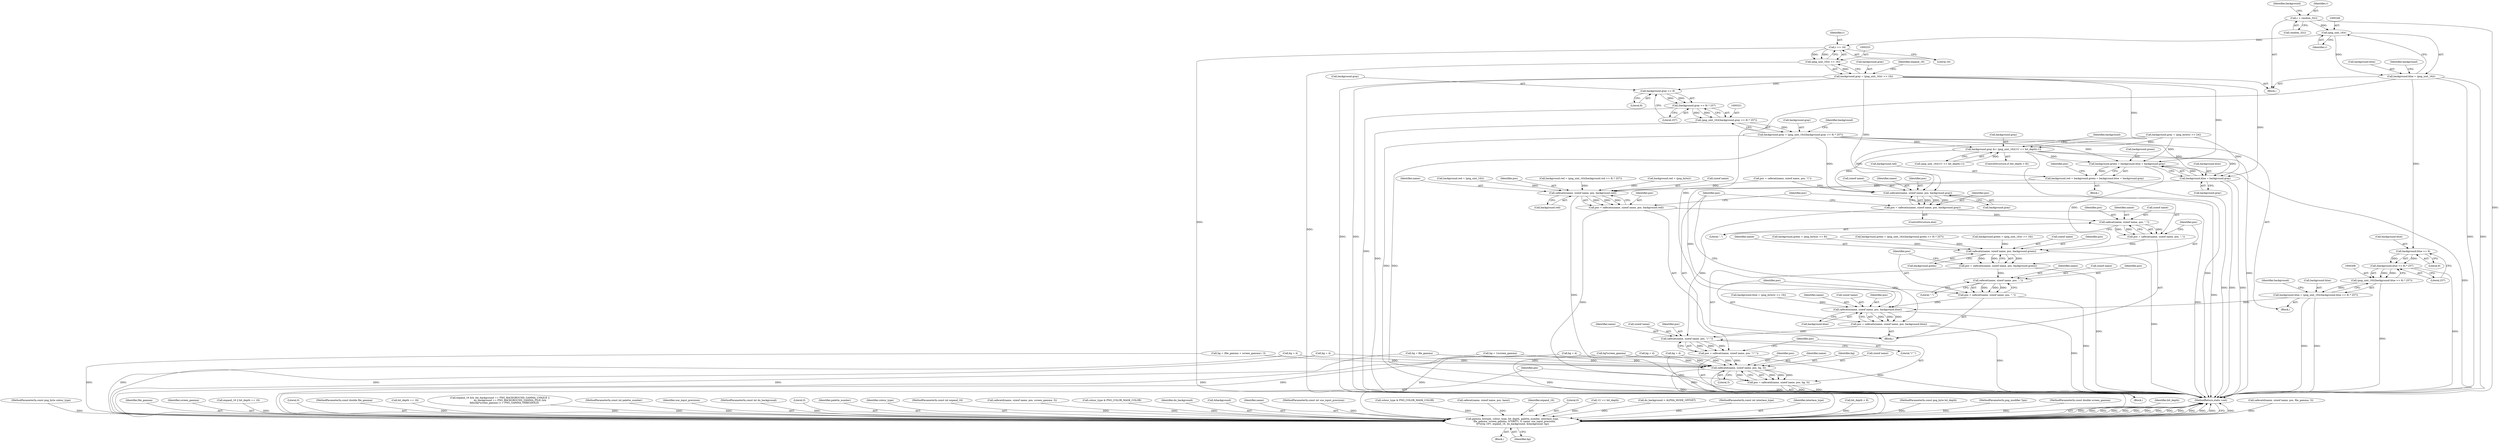 digraph "0_Android_9d4853418ab2f754c2b63e091c29c5529b8b86ca_44@API" {
"1000238" [label="(Call,r = random_32())"];
"1000245" [label="(Call,(png_uint_16)r)"];
"1000241" [label="(Call,background.blue = (png_uint_16)r)"];
"1000310" [label="(Call,background.blue >> 8)"];
"1000309" [label="(Call,(background.blue >> 8) * 257)"];
"1000307" [label="(Call,(png_uint_16)((background.blue >> 8) * 257))"];
"1000303" [label="(Call,background.blue = (png_uint_16)((background.blue >> 8) * 257))"];
"1000508" [label="(Call,safecatn(name, sizeof name, pos, background.blue))"];
"1000506" [label="(Call,pos = safecatn(name, sizeof name, pos, background.blue))"];
"1000529" [label="(Call,safecat(name, sizeof name, pos, \")^\"))"];
"1000527" [label="(Call,pos = safecat(name, sizeof name, pos, \")^\"))"];
"1000537" [label="(Call,safecatd(name, sizeof name, pos, bg, 3))"];
"1000535" [label="(Call,pos = safecatd(name, sizeof name, pos, bg, 3))"];
"1000544" [label="(Call,gamma_test(pm, colour_type, bit_depth, palette_number, interlace_type,\n      file_gamma, screen_gamma, 0/*sBIT*/, 0, name, use_input_precision,\n 0/*strip 16*/, expand_16, do_background, &background, bg))"];
"1000254" [label="(Call,r >> 16)"];
"1000252" [label="(Call,(png_uint_16)(r >> 16))"];
"1000248" [label="(Call,background.gray = (png_uint_16)(r >> 16))"];
"1000323" [label="(Call,background.gray >> 8)"];
"1000322" [label="(Call,(background.gray >> 8) * 257)"];
"1000320" [label="(Call,(png_uint_16)((background.gray >> 8) * 257))"];
"1000316" [label="(Call,background.gray = (png_uint_16)((background.gray >> 8) * 257))"];
"1000384" [label="(Call,background.gray &= (png_uint_16)((1U << bit_depth)-1))"];
"1000399" [label="(Call,background.green = background.blue = background.gray)"];
"1000395" [label="(Call,background.red = background.green = background.blue = background.gray)"];
"1000472" [label="(Call,safecatn(name, sizeof name, pos, background.red))"];
"1000470" [label="(Call,pos = safecatn(name, sizeof name, pos, background.red))"];
"1000482" [label="(Call,safecat(name, sizeof name, pos, \",\"))"];
"1000480" [label="(Call,pos = safecat(name, sizeof name, pos, \",\"))"];
"1000490" [label="(Call,safecatn(name, sizeof name, pos, background.green))"];
"1000488" [label="(Call,pos = safecatn(name, sizeof name, pos, background.green))"];
"1000500" [label="(Call,safecat(name, sizeof name, pos, \",\"))"];
"1000498" [label="(Call,pos = safecat(name, sizeof name, pos, \",\"))"];
"1000403" [label="(Call,background.blue = background.gray)"];
"1000519" [label="(Call,safecatn(name, sizeof name, pos, background.gray))"];
"1000517" [label="(Call,pos = safecatn(name, sizeof name, pos, background.gray))"];
"1000120" [label="(MethodParameterIn,const png_byte colour_type)"];
"1000351" [label="(Call,background.blue = (png_byte)(r >> 16))"];
"1000490" [label="(Call,safecatn(name, sizeof name, pos, background.green))"];
"1000307" [label="(Call,(png_uint_16)((background.blue >> 8) * 257))"];
"1000171" [label="(Call,bg = (file_gamma + screen_gamma) / 3)"];
"1000491" [label="(Identifier,name)"];
"1000129" [label="(Block,)"];
"1000324" [label="(Call,background.gray)"];
"1000277" [label="(Call,background.red = (png_uint_16)((background.red >> 8) * 257))"];
"1000327" [label="(Literal,8)"];
"1000550" [label="(Identifier,file_gamma)"];
"1000400" [label="(Call,background.green)"];
"1000518" [label="(Identifier,pos)"];
"1000254" [label="(Call,r >> 16)"];
"1000243" [label="(Identifier,background)"];
"1000537" [label="(Call,safecatd(name, sizeof name, pos, bg, 3))"];
"1000541" [label="(Identifier,pos)"];
"1000551" [label="(Identifier,screen_gamma)"];
"1000212" [label="(Call,expand_16 || bit_depth == 16)"];
"1000242" [label="(Call,background.blue)"];
"1000528" [label="(Identifier,pos)"];
"1000507" [label="(Identifier,pos)"];
"1000531" [label="(Call,sizeof name)"];
"1000255" [label="(Identifier,r)"];
"1000335" [label="(Call,background.red = (png_byte)r)"];
"1000561" [label="(Identifier,bg)"];
"1000499" [label="(Identifier,pos)"];
"1000523" [label="(Identifier,pos)"];
"1000477" [label="(Call,background.red)"];
"1000183" [label="(Call,bg = 4)"];
"1000328" [label="(Literal,257)"];
"1000486" [label="(Identifier,pos)"];
"1000517" [label="(Call,pos = safecatn(name, sizeof name, pos, background.gray))"];
"1000545" [label="(Identifier,pm)"];
"1000538" [label="(Identifier,name)"];
"1000314" [label="(Literal,8)"];
"1000527" [label="(Call,pos = safecat(name, sizeof name, pos, \")^\"))"];
"1000471" [label="(Identifier,pos)"];
"1000556" [label="(Literal,0)"];
"1000320" [label="(Call,(png_uint_16)((background.gray >> 8) * 257))"];
"1000217" [label="(Block,)"];
"1000508" [label="(Call,safecatn(name, sizeof name, pos, background.blue))"];
"1000248" [label="(Call,background.gray = (png_uint_16)(r >> 16))"];
"1000124" [label="(MethodParameterIn,const double file_gamma)"];
"1000318" [label="(Identifier,background)"];
"1000214" [label="(Call,bit_depth == 16)"];
"1000258" [label="(Call,expand_16 && (do_background == PNG_BACKGROUND_GAMMA_UNIQUE ||\n                           do_background == PNG_BACKGROUND_GAMMA_FILE) &&\n            fabs(bg*screen_gamma-1) > PNG_GAMMA_THRESHOLD)"];
"1000536" [label="(Identifier,pos)"];
"1000516" [label="(ControlStructure,else)"];
"1000323" [label="(Call,background.gray >> 8)"];
"1000122" [label="(MethodParameterIn,const int palette_number)"];
"1000555" [label="(Identifier,use_input_precision)"];
"1000127" [label="(MethodParameterIn,const int do_background)"];
"1000241" [label="(Call,background.blue = (png_uint_16)r)"];
"1000474" [label="(Call,sizeof name)"];
"1000543" [label="(Literal,3)"];
"1000513" [label="(Call,background.blue)"];
"1000552" [label="(Literal,0)"];
"1000380" [label="(ControlStructure,if (bit_depth < 8))"];
"1000342" [label="(Call,background.green = (png_byte)(r >> 8))"];
"1000311" [label="(Call,background.blue)"];
"1000304" [label="(Call,background.blue)"];
"1000548" [label="(Identifier,palette_number)"];
"1000529" [label="(Call,safecat(name, sizeof name, pos, \")^\"))"];
"1000544" [label="(Call,gamma_test(pm, colour_type, bit_depth, palette_number, interlace_type,\n      file_gamma, screen_gamma, 0/*sBIT*/, 0, name, use_input_precision,\n 0/*strip 16*/, expand_16, do_background, &background, bg))"];
"1000535" [label="(Call,pos = safecatd(name, sizeof name, pos, bg, 3))"];
"1000371" [label="(Identifier,background)"];
"1000360" [label="(Call,background.gray = (png_byte)(r >> 24))"];
"1000521" [label="(Call,sizeof name)"];
"1000520" [label="(Identifier,name)"];
"1000546" [label="(Identifier,colour_type)"];
"1000498" [label="(Call,pos = safecat(name, sizeof name, pos, \",\"))"];
"1000384" [label="(Call,background.gray &= (png_uint_16)((1U << bit_depth)-1))"];
"1000128" [label="(MethodParameterIn,const int expand_16)"];
"1000437" [label="(Call,safecatd(name, sizeof name, pos, screen_gamma, 3))"];
"1000473" [label="(Identifier,name)"];
"1000222" [label="(Call,background.red = (png_uint_16)r)"];
"1000376" [label="(Call,colour_type & PNG_COLOR_MASK_COLOR)"];
"1000470" [label="(Call,pos = safecatn(name, sizeof name, pos, background.red))"];
"1000259" [label="(Identifier,expand_16)"];
"1000322" [label="(Call,(background.gray >> 8) * 257)"];
"1000315" [label="(Literal,257)"];
"1000385" [label="(Call,background.gray)"];
"1000240" [label="(Call,random_32())"];
"1000505" [label="(Literal,\",\")"];
"1000558" [label="(Identifier,do_background)"];
"1000290" [label="(Call,background.green = (png_uint_16)((background.green >> 8) * 257))"];
"1000502" [label="(Call,sizeof name)"];
"1000559" [label="(Call,&background)"];
"1000309" [label="(Call,(background.blue >> 8) * 257)"];
"1000399" [label="(Call,background.green = background.blue = background.gray)"];
"1000489" [label="(Identifier,pos)"];
"1000488" [label="(Call,pos = safecatn(name, sizeof name, pos, background.green))"];
"1000554" [label="(Identifier,name)"];
"1000472" [label="(Call,safecatn(name, sizeof name, pos, background.red))"];
"1000316" [label="(Call,background.gray = (png_uint_16)((background.gray >> 8) * 257))"];
"1000252" [label="(Call,(png_uint_16)(r >> 16))"];
"1000476" [label="(Identifier,pos)"];
"1000126" [label="(MethodParameterIn,const int use_input_precision)"];
"1000153" [label="(Call,bg = 1/screen_gamma)"];
"1000482" [label="(Call,safecat(name, sizeof name, pos, \",\"))"];
"1000504" [label="(Identifier,pos)"];
"1000303" [label="(Call,background.blue = (png_uint_16)((background.blue >> 8) * 257))"];
"1000466" [label="(Call,colour_type & PNG_COLOR_MASK_COLOR)"];
"1000446" [label="(Call,safecat(name, sizeof name, pos, base))"];
"1000509" [label="(Identifier,name)"];
"1000229" [label="(Call,background.green = (png_uint_16)(r >> 16))"];
"1000542" [label="(Identifier,bg)"];
"1000481" [label="(Identifier,pos)"];
"1000492" [label="(Call,sizeof name)"];
"1000510" [label="(Call,sizeof name)"];
"1000512" [label="(Identifier,pos)"];
"1000480" [label="(Call,pos = safecat(name, sizeof name, pos, \",\"))"];
"1000557" [label="(Identifier,expand_16)"];
"1000553" [label="(Literal,0)"];
"1000245" [label="(Call,(png_uint_16)r)"];
"1000533" [label="(Identifier,pos)"];
"1000391" [label="(Call,1U << bit_depth)"];
"1000453" [label="(Call,do_background < ALPHA_MODE_OFFSET)"];
"1000249" [label="(Call,background.gray)"];
"1000457" [label="(Call,pos = safecat(name, sizeof name, pos, \"(\"))"];
"1000397" [label="(Identifier,background)"];
"1000562" [label="(MethodReturn,static void)"];
"1000469" [label="(Block,)"];
"1000123" [label="(MethodParameterIn,const int interlace_type)"];
"1000549" [label="(Identifier,interlace_type)"];
"1000524" [label="(Call,background.gray)"];
"1000256" [label="(Literal,16)"];
"1000271" [label="(Call,bg*screen_gamma)"];
"1000381" [label="(Call,bit_depth < 8)"];
"1000145" [label="(Call,bg = 4)"];
"1000530" [label="(Identifier,name)"];
"1000207" [label="(Call,bg = 4)"];
"1000456" [label="(Block,)"];
"1000539" [label="(Call,sizeof name)"];
"1000403" [label="(Call,background.blue = background.gray)"];
"1000238" [label="(Call,r = random_32())"];
"1000404" [label="(Call,background.blue)"];
"1000250" [label="(Identifier,background)"];
"1000121" [label="(MethodParameterIn,const png_byte bit_depth)"];
"1000494" [label="(Identifier,pos)"];
"1000483" [label="(Identifier,name)"];
"1000500" [label="(Call,safecat(name, sizeof name, pos, \",\"))"];
"1000519" [label="(Call,safecatn(name, sizeof name, pos, background.gray))"];
"1000317" [label="(Call,background.gray)"];
"1000276" [label="(Block,)"];
"1000506" [label="(Call,pos = safecatn(name, sizeof name, pos, background.blue))"];
"1000119" [label="(MethodParameterIn,png_modifier *pm)"];
"1000396" [label="(Call,background.red)"];
"1000125" [label="(MethodParameterIn,const double screen_gamma)"];
"1000388" [label="(Call,(png_uint_16)((1U << bit_depth)-1))"];
"1000395" [label="(Call,background.red = background.green = background.blue = background.gray)"];
"1000163" [label="(Call,bg = file_gamma)"];
"1000310" [label="(Call,background.blue >> 8)"];
"1000407" [label="(Call,background.gray)"];
"1000191" [label="(Call,bg = 4)"];
"1000534" [label="(Literal,\")^\")"];
"1000379" [label="(Block,)"];
"1000484" [label="(Call,sizeof name)"];
"1000247" [label="(Identifier,r)"];
"1000547" [label="(Identifier,bit_depth)"];
"1000199" [label="(Call,bg = 4)"];
"1000501" [label="(Identifier,name)"];
"1000420" [label="(Call,safecatd(name, sizeof name, pos, file_gamma, 3))"];
"1000239" [label="(Identifier,r)"];
"1000487" [label="(Literal,\",\")"];
"1000495" [label="(Call,background.green)"];
"1000411" [label="(Identifier,pos)"];
"1000238" -> "1000217"  [label="AST: "];
"1000238" -> "1000240"  [label="CFG: "];
"1000239" -> "1000238"  [label="AST: "];
"1000240" -> "1000238"  [label="AST: "];
"1000243" -> "1000238"  [label="CFG: "];
"1000238" -> "1000562"  [label="DDG: "];
"1000238" -> "1000245"  [label="DDG: "];
"1000245" -> "1000241"  [label="AST: "];
"1000245" -> "1000247"  [label="CFG: "];
"1000246" -> "1000245"  [label="AST: "];
"1000247" -> "1000245"  [label="AST: "];
"1000241" -> "1000245"  [label="CFG: "];
"1000245" -> "1000241"  [label="DDG: "];
"1000245" -> "1000254"  [label="DDG: "];
"1000241" -> "1000217"  [label="AST: "];
"1000242" -> "1000241"  [label="AST: "];
"1000250" -> "1000241"  [label="CFG: "];
"1000241" -> "1000562"  [label="DDG: "];
"1000241" -> "1000562"  [label="DDG: "];
"1000241" -> "1000310"  [label="DDG: "];
"1000241" -> "1000508"  [label="DDG: "];
"1000310" -> "1000309"  [label="AST: "];
"1000310" -> "1000314"  [label="CFG: "];
"1000311" -> "1000310"  [label="AST: "];
"1000314" -> "1000310"  [label="AST: "];
"1000315" -> "1000310"  [label="CFG: "];
"1000310" -> "1000309"  [label="DDG: "];
"1000310" -> "1000309"  [label="DDG: "];
"1000309" -> "1000307"  [label="AST: "];
"1000309" -> "1000315"  [label="CFG: "];
"1000315" -> "1000309"  [label="AST: "];
"1000307" -> "1000309"  [label="CFG: "];
"1000309" -> "1000562"  [label="DDG: "];
"1000309" -> "1000307"  [label="DDG: "];
"1000309" -> "1000307"  [label="DDG: "];
"1000307" -> "1000303"  [label="AST: "];
"1000308" -> "1000307"  [label="AST: "];
"1000303" -> "1000307"  [label="CFG: "];
"1000307" -> "1000562"  [label="DDG: "];
"1000307" -> "1000303"  [label="DDG: "];
"1000303" -> "1000276"  [label="AST: "];
"1000304" -> "1000303"  [label="AST: "];
"1000318" -> "1000303"  [label="CFG: "];
"1000303" -> "1000562"  [label="DDG: "];
"1000303" -> "1000562"  [label="DDG: "];
"1000303" -> "1000508"  [label="DDG: "];
"1000508" -> "1000506"  [label="AST: "];
"1000508" -> "1000513"  [label="CFG: "];
"1000509" -> "1000508"  [label="AST: "];
"1000510" -> "1000508"  [label="AST: "];
"1000512" -> "1000508"  [label="AST: "];
"1000513" -> "1000508"  [label="AST: "];
"1000506" -> "1000508"  [label="CFG: "];
"1000508" -> "1000562"  [label="DDG: "];
"1000508" -> "1000506"  [label="DDG: "];
"1000508" -> "1000506"  [label="DDG: "];
"1000508" -> "1000506"  [label="DDG: "];
"1000498" -> "1000508"  [label="DDG: "];
"1000403" -> "1000508"  [label="DDG: "];
"1000351" -> "1000508"  [label="DDG: "];
"1000506" -> "1000469"  [label="AST: "];
"1000507" -> "1000506"  [label="AST: "];
"1000528" -> "1000506"  [label="CFG: "];
"1000506" -> "1000562"  [label="DDG: "];
"1000506" -> "1000529"  [label="DDG: "];
"1000529" -> "1000527"  [label="AST: "];
"1000529" -> "1000534"  [label="CFG: "];
"1000530" -> "1000529"  [label="AST: "];
"1000531" -> "1000529"  [label="AST: "];
"1000533" -> "1000529"  [label="AST: "];
"1000534" -> "1000529"  [label="AST: "];
"1000527" -> "1000529"  [label="CFG: "];
"1000529" -> "1000527"  [label="DDG: "];
"1000529" -> "1000527"  [label="DDG: "];
"1000529" -> "1000527"  [label="DDG: "];
"1000517" -> "1000529"  [label="DDG: "];
"1000527" -> "1000456"  [label="AST: "];
"1000528" -> "1000527"  [label="AST: "];
"1000536" -> "1000527"  [label="CFG: "];
"1000527" -> "1000562"  [label="DDG: "];
"1000527" -> "1000537"  [label="DDG: "];
"1000537" -> "1000535"  [label="AST: "];
"1000537" -> "1000543"  [label="CFG: "];
"1000538" -> "1000537"  [label="AST: "];
"1000539" -> "1000537"  [label="AST: "];
"1000541" -> "1000537"  [label="AST: "];
"1000542" -> "1000537"  [label="AST: "];
"1000543" -> "1000537"  [label="AST: "];
"1000535" -> "1000537"  [label="CFG: "];
"1000537" -> "1000535"  [label="DDG: "];
"1000537" -> "1000535"  [label="DDG: "];
"1000537" -> "1000535"  [label="DDG: "];
"1000537" -> "1000535"  [label="DDG: "];
"1000163" -> "1000537"  [label="DDG: "];
"1000171" -> "1000537"  [label="DDG: "];
"1000199" -> "1000537"  [label="DDG: "];
"1000183" -> "1000537"  [label="DDG: "];
"1000207" -> "1000537"  [label="DDG: "];
"1000153" -> "1000537"  [label="DDG: "];
"1000271" -> "1000537"  [label="DDG: "];
"1000145" -> "1000537"  [label="DDG: "];
"1000191" -> "1000537"  [label="DDG: "];
"1000537" -> "1000544"  [label="DDG: "];
"1000537" -> "1000544"  [label="DDG: "];
"1000535" -> "1000456"  [label="AST: "];
"1000536" -> "1000535"  [label="AST: "];
"1000545" -> "1000535"  [label="CFG: "];
"1000535" -> "1000562"  [label="DDG: "];
"1000535" -> "1000562"  [label="DDG: "];
"1000544" -> "1000129"  [label="AST: "];
"1000544" -> "1000561"  [label="CFG: "];
"1000545" -> "1000544"  [label="AST: "];
"1000546" -> "1000544"  [label="AST: "];
"1000547" -> "1000544"  [label="AST: "];
"1000548" -> "1000544"  [label="AST: "];
"1000549" -> "1000544"  [label="AST: "];
"1000550" -> "1000544"  [label="AST: "];
"1000551" -> "1000544"  [label="AST: "];
"1000552" -> "1000544"  [label="AST: "];
"1000553" -> "1000544"  [label="AST: "];
"1000554" -> "1000544"  [label="AST: "];
"1000555" -> "1000544"  [label="AST: "];
"1000556" -> "1000544"  [label="AST: "];
"1000557" -> "1000544"  [label="AST: "];
"1000558" -> "1000544"  [label="AST: "];
"1000559" -> "1000544"  [label="AST: "];
"1000561" -> "1000544"  [label="AST: "];
"1000562" -> "1000544"  [label="CFG: "];
"1000544" -> "1000562"  [label="DDG: "];
"1000544" -> "1000562"  [label="DDG: "];
"1000544" -> "1000562"  [label="DDG: "];
"1000544" -> "1000562"  [label="DDG: "];
"1000544" -> "1000562"  [label="DDG: "];
"1000544" -> "1000562"  [label="DDG: "];
"1000544" -> "1000562"  [label="DDG: "];
"1000544" -> "1000562"  [label="DDG: "];
"1000544" -> "1000562"  [label="DDG: "];
"1000544" -> "1000562"  [label="DDG: "];
"1000544" -> "1000562"  [label="DDG: "];
"1000544" -> "1000562"  [label="DDG: "];
"1000544" -> "1000562"  [label="DDG: "];
"1000544" -> "1000562"  [label="DDG: "];
"1000119" -> "1000544"  [label="DDG: "];
"1000376" -> "1000544"  [label="DDG: "];
"1000466" -> "1000544"  [label="DDG: "];
"1000120" -> "1000544"  [label="DDG: "];
"1000391" -> "1000544"  [label="DDG: "];
"1000381" -> "1000544"  [label="DDG: "];
"1000214" -> "1000544"  [label="DDG: "];
"1000121" -> "1000544"  [label="DDG: "];
"1000122" -> "1000544"  [label="DDG: "];
"1000123" -> "1000544"  [label="DDG: "];
"1000420" -> "1000544"  [label="DDG: "];
"1000124" -> "1000544"  [label="DDG: "];
"1000437" -> "1000544"  [label="DDG: "];
"1000125" -> "1000544"  [label="DDG: "];
"1000446" -> "1000544"  [label="DDG: "];
"1000126" -> "1000544"  [label="DDG: "];
"1000258" -> "1000544"  [label="DDG: "];
"1000212" -> "1000544"  [label="DDG: "];
"1000128" -> "1000544"  [label="DDG: "];
"1000453" -> "1000544"  [label="DDG: "];
"1000127" -> "1000544"  [label="DDG: "];
"1000163" -> "1000544"  [label="DDG: "];
"1000171" -> "1000544"  [label="DDG: "];
"1000199" -> "1000544"  [label="DDG: "];
"1000183" -> "1000544"  [label="DDG: "];
"1000207" -> "1000544"  [label="DDG: "];
"1000153" -> "1000544"  [label="DDG: "];
"1000271" -> "1000544"  [label="DDG: "];
"1000145" -> "1000544"  [label="DDG: "];
"1000191" -> "1000544"  [label="DDG: "];
"1000254" -> "1000252"  [label="AST: "];
"1000254" -> "1000256"  [label="CFG: "];
"1000255" -> "1000254"  [label="AST: "];
"1000256" -> "1000254"  [label="AST: "];
"1000252" -> "1000254"  [label="CFG: "];
"1000254" -> "1000562"  [label="DDG: "];
"1000254" -> "1000252"  [label="DDG: "];
"1000254" -> "1000252"  [label="DDG: "];
"1000252" -> "1000248"  [label="AST: "];
"1000253" -> "1000252"  [label="AST: "];
"1000248" -> "1000252"  [label="CFG: "];
"1000252" -> "1000562"  [label="DDG: "];
"1000252" -> "1000248"  [label="DDG: "];
"1000248" -> "1000217"  [label="AST: "];
"1000249" -> "1000248"  [label="AST: "];
"1000259" -> "1000248"  [label="CFG: "];
"1000248" -> "1000562"  [label="DDG: "];
"1000248" -> "1000562"  [label="DDG: "];
"1000248" -> "1000323"  [label="DDG: "];
"1000248" -> "1000384"  [label="DDG: "];
"1000248" -> "1000399"  [label="DDG: "];
"1000248" -> "1000403"  [label="DDG: "];
"1000248" -> "1000519"  [label="DDG: "];
"1000323" -> "1000322"  [label="AST: "];
"1000323" -> "1000327"  [label="CFG: "];
"1000324" -> "1000323"  [label="AST: "];
"1000327" -> "1000323"  [label="AST: "];
"1000328" -> "1000323"  [label="CFG: "];
"1000323" -> "1000322"  [label="DDG: "];
"1000323" -> "1000322"  [label="DDG: "];
"1000322" -> "1000320"  [label="AST: "];
"1000322" -> "1000328"  [label="CFG: "];
"1000328" -> "1000322"  [label="AST: "];
"1000320" -> "1000322"  [label="CFG: "];
"1000322" -> "1000562"  [label="DDG: "];
"1000322" -> "1000320"  [label="DDG: "];
"1000322" -> "1000320"  [label="DDG: "];
"1000320" -> "1000316"  [label="AST: "];
"1000321" -> "1000320"  [label="AST: "];
"1000316" -> "1000320"  [label="CFG: "];
"1000320" -> "1000562"  [label="DDG: "];
"1000320" -> "1000316"  [label="DDG: "];
"1000316" -> "1000276"  [label="AST: "];
"1000317" -> "1000316"  [label="AST: "];
"1000371" -> "1000316"  [label="CFG: "];
"1000316" -> "1000562"  [label="DDG: "];
"1000316" -> "1000562"  [label="DDG: "];
"1000316" -> "1000384"  [label="DDG: "];
"1000316" -> "1000399"  [label="DDG: "];
"1000316" -> "1000403"  [label="DDG: "];
"1000316" -> "1000519"  [label="DDG: "];
"1000384" -> "1000380"  [label="AST: "];
"1000384" -> "1000388"  [label="CFG: "];
"1000385" -> "1000384"  [label="AST: "];
"1000388" -> "1000384"  [label="AST: "];
"1000397" -> "1000384"  [label="CFG: "];
"1000384" -> "1000562"  [label="DDG: "];
"1000384" -> "1000562"  [label="DDG: "];
"1000360" -> "1000384"  [label="DDG: "];
"1000388" -> "1000384"  [label="DDG: "];
"1000384" -> "1000399"  [label="DDG: "];
"1000384" -> "1000403"  [label="DDG: "];
"1000384" -> "1000519"  [label="DDG: "];
"1000399" -> "1000395"  [label="AST: "];
"1000399" -> "1000403"  [label="CFG: "];
"1000400" -> "1000399"  [label="AST: "];
"1000403" -> "1000399"  [label="AST: "];
"1000395" -> "1000399"  [label="CFG: "];
"1000399" -> "1000562"  [label="DDG: "];
"1000399" -> "1000395"  [label="DDG: "];
"1000403" -> "1000399"  [label="DDG: "];
"1000360" -> "1000399"  [label="DDG: "];
"1000399" -> "1000490"  [label="DDG: "];
"1000395" -> "1000379"  [label="AST: "];
"1000396" -> "1000395"  [label="AST: "];
"1000411" -> "1000395"  [label="CFG: "];
"1000395" -> "1000562"  [label="DDG: "];
"1000395" -> "1000472"  [label="DDG: "];
"1000472" -> "1000470"  [label="AST: "];
"1000472" -> "1000477"  [label="CFG: "];
"1000473" -> "1000472"  [label="AST: "];
"1000474" -> "1000472"  [label="AST: "];
"1000476" -> "1000472"  [label="AST: "];
"1000477" -> "1000472"  [label="AST: "];
"1000470" -> "1000472"  [label="CFG: "];
"1000472" -> "1000562"  [label="DDG: "];
"1000472" -> "1000470"  [label="DDG: "];
"1000472" -> "1000470"  [label="DDG: "];
"1000472" -> "1000470"  [label="DDG: "];
"1000457" -> "1000472"  [label="DDG: "];
"1000335" -> "1000472"  [label="DDG: "];
"1000222" -> "1000472"  [label="DDG: "];
"1000277" -> "1000472"  [label="DDG: "];
"1000470" -> "1000469"  [label="AST: "];
"1000471" -> "1000470"  [label="AST: "];
"1000481" -> "1000470"  [label="CFG: "];
"1000470" -> "1000562"  [label="DDG: "];
"1000470" -> "1000482"  [label="DDG: "];
"1000482" -> "1000480"  [label="AST: "];
"1000482" -> "1000487"  [label="CFG: "];
"1000483" -> "1000482"  [label="AST: "];
"1000484" -> "1000482"  [label="AST: "];
"1000486" -> "1000482"  [label="AST: "];
"1000487" -> "1000482"  [label="AST: "];
"1000480" -> "1000482"  [label="CFG: "];
"1000482" -> "1000480"  [label="DDG: "];
"1000482" -> "1000480"  [label="DDG: "];
"1000482" -> "1000480"  [label="DDG: "];
"1000480" -> "1000469"  [label="AST: "];
"1000481" -> "1000480"  [label="AST: "];
"1000489" -> "1000480"  [label="CFG: "];
"1000480" -> "1000490"  [label="DDG: "];
"1000490" -> "1000488"  [label="AST: "];
"1000490" -> "1000495"  [label="CFG: "];
"1000491" -> "1000490"  [label="AST: "];
"1000492" -> "1000490"  [label="AST: "];
"1000494" -> "1000490"  [label="AST: "];
"1000495" -> "1000490"  [label="AST: "];
"1000488" -> "1000490"  [label="CFG: "];
"1000490" -> "1000562"  [label="DDG: "];
"1000490" -> "1000488"  [label="DDG: "];
"1000490" -> "1000488"  [label="DDG: "];
"1000490" -> "1000488"  [label="DDG: "];
"1000290" -> "1000490"  [label="DDG: "];
"1000342" -> "1000490"  [label="DDG: "];
"1000229" -> "1000490"  [label="DDG: "];
"1000488" -> "1000469"  [label="AST: "];
"1000489" -> "1000488"  [label="AST: "];
"1000499" -> "1000488"  [label="CFG: "];
"1000488" -> "1000562"  [label="DDG: "];
"1000488" -> "1000500"  [label="DDG: "];
"1000500" -> "1000498"  [label="AST: "];
"1000500" -> "1000505"  [label="CFG: "];
"1000501" -> "1000500"  [label="AST: "];
"1000502" -> "1000500"  [label="AST: "];
"1000504" -> "1000500"  [label="AST: "];
"1000505" -> "1000500"  [label="AST: "];
"1000498" -> "1000500"  [label="CFG: "];
"1000500" -> "1000498"  [label="DDG: "];
"1000500" -> "1000498"  [label="DDG: "];
"1000500" -> "1000498"  [label="DDG: "];
"1000498" -> "1000469"  [label="AST: "];
"1000499" -> "1000498"  [label="AST: "];
"1000507" -> "1000498"  [label="CFG: "];
"1000498" -> "1000562"  [label="DDG: "];
"1000403" -> "1000407"  [label="CFG: "];
"1000404" -> "1000403"  [label="AST: "];
"1000407" -> "1000403"  [label="AST: "];
"1000403" -> "1000562"  [label="DDG: "];
"1000403" -> "1000562"  [label="DDG: "];
"1000360" -> "1000403"  [label="DDG: "];
"1000519" -> "1000517"  [label="AST: "];
"1000519" -> "1000524"  [label="CFG: "];
"1000520" -> "1000519"  [label="AST: "];
"1000521" -> "1000519"  [label="AST: "];
"1000523" -> "1000519"  [label="AST: "];
"1000524" -> "1000519"  [label="AST: "];
"1000517" -> "1000519"  [label="CFG: "];
"1000519" -> "1000562"  [label="DDG: "];
"1000519" -> "1000517"  [label="DDG: "];
"1000519" -> "1000517"  [label="DDG: "];
"1000519" -> "1000517"  [label="DDG: "];
"1000457" -> "1000519"  [label="DDG: "];
"1000360" -> "1000519"  [label="DDG: "];
"1000517" -> "1000516"  [label="AST: "];
"1000518" -> "1000517"  [label="AST: "];
"1000528" -> "1000517"  [label="CFG: "];
"1000517" -> "1000562"  [label="DDG: "];
}
